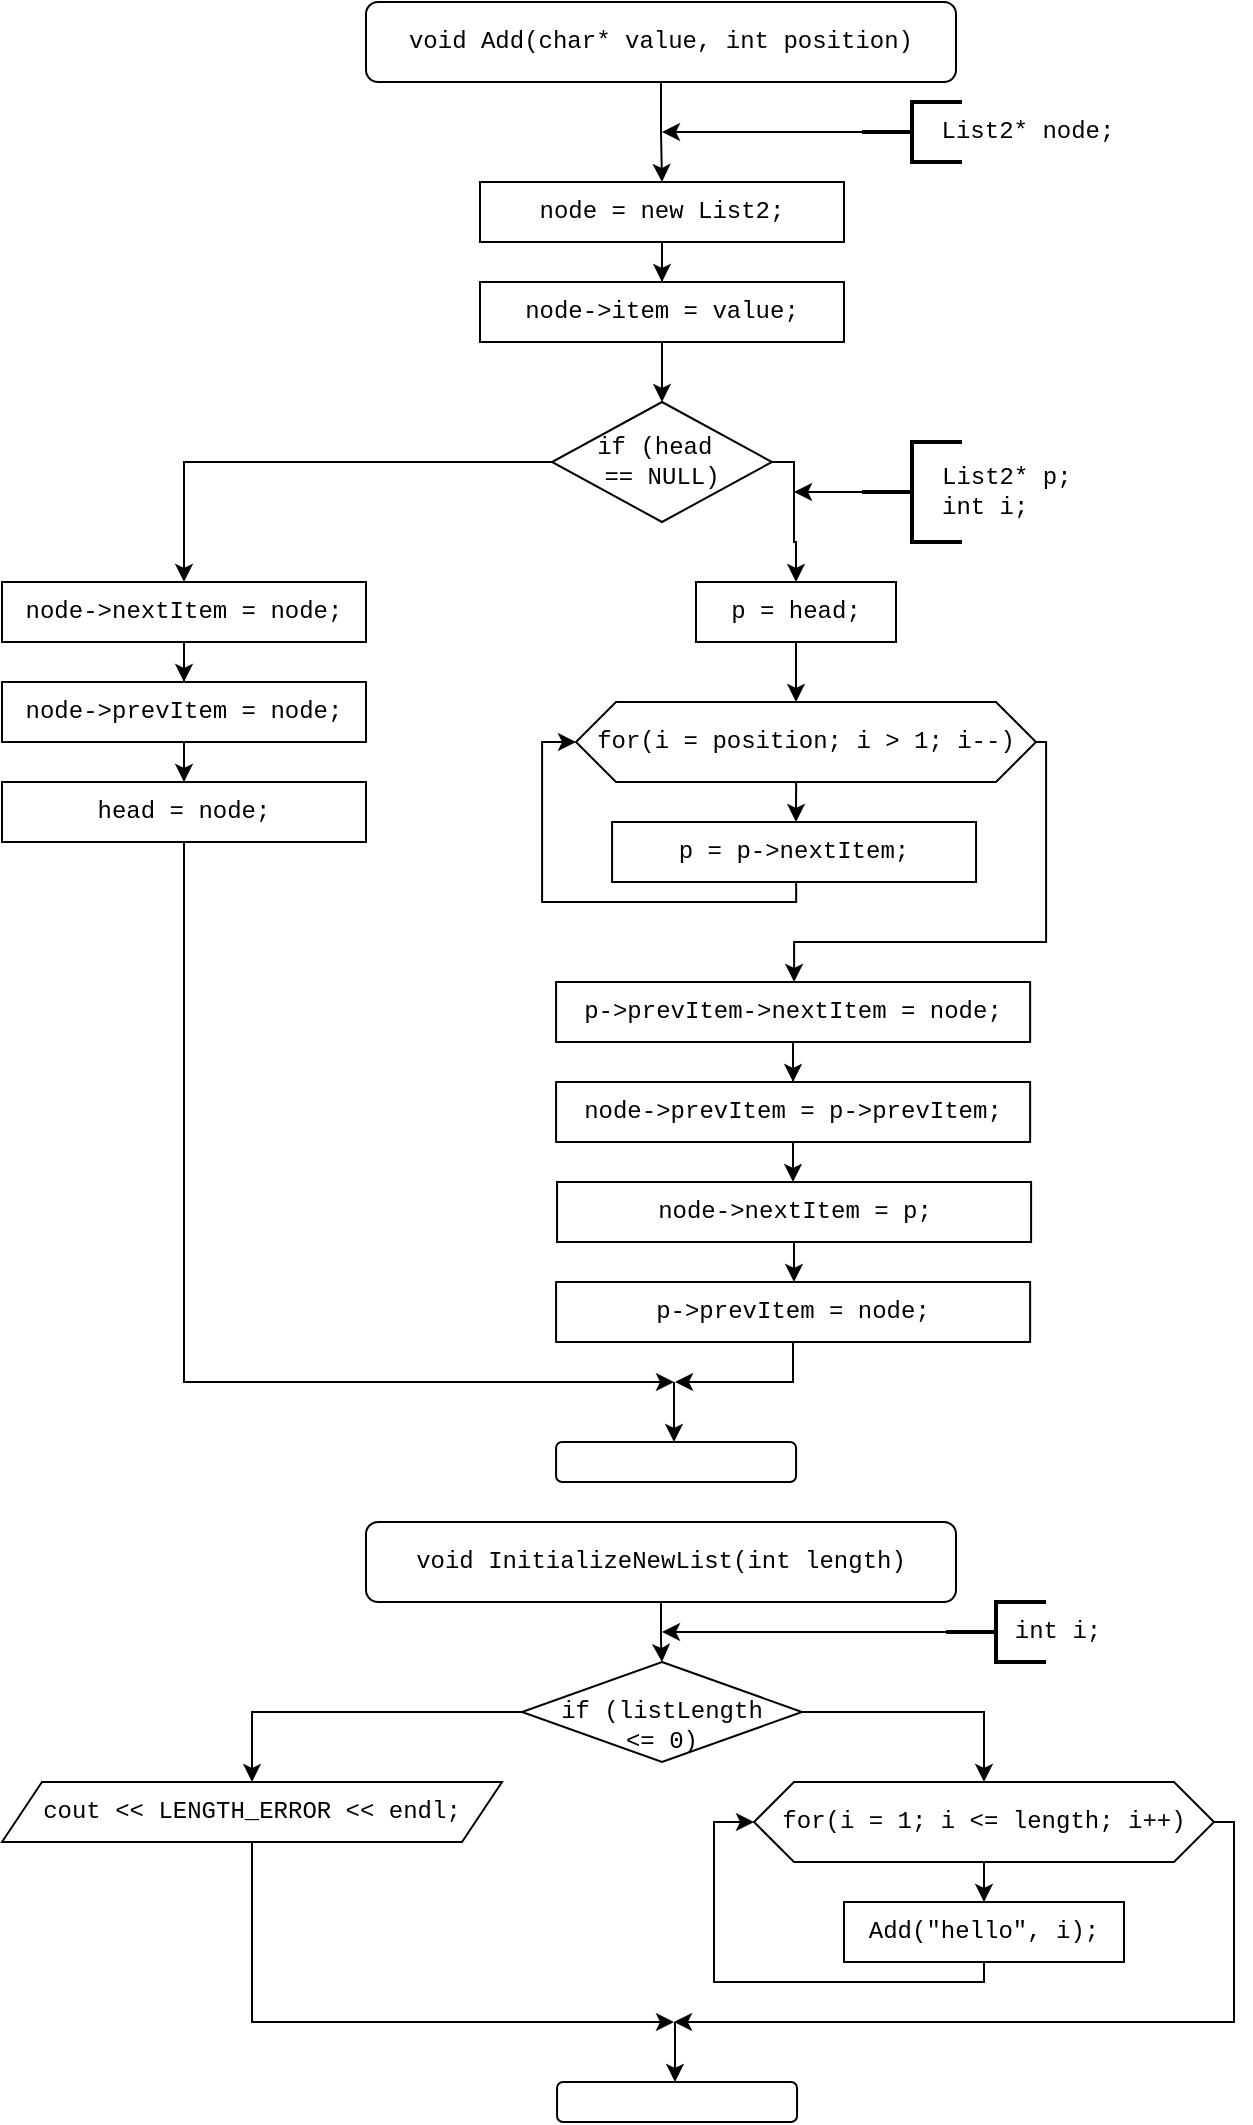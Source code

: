 <mxfile version="14.1.8" type="device"><diagram id="aMQFk-aPU4cL1r8ic6fz" name="Страница 1"><mxGraphModel dx="749" dy="563" grid="1" gridSize="10" guides="1" tooltips="1" connect="1" arrows="1" fold="1" page="1" pageScale="1" pageWidth="827" pageHeight="1169" math="0" shadow="0"><root><mxCell id="0"/><mxCell id="1" parent="0"/><mxCell id="TsA7VqC55482jrlux9cC-2" style="edgeStyle=orthogonalEdgeStyle;rounded=0;orthogonalLoop=1;jettySize=auto;html=1;entryX=0.5;entryY=0;entryDx=0;entryDy=0;" edge="1" parent="1" source="TsA7VqC55482jrlux9cC-1" target="TsA7VqC55482jrlux9cC-7"><mxGeometry relative="1" as="geometry"><mxPoint x="413.5" y="120" as="targetPoint"/></mxGeometry></mxCell><mxCell id="TsA7VqC55482jrlux9cC-1" value="void Add(char* value, int position)" style="rounded=1;whiteSpace=wrap;html=1;fontFamily=Courier New;" vertex="1" parent="1"><mxGeometry x="266" y="30" width="295" height="40" as="geometry"/></mxCell><mxCell id="TsA7VqC55482jrlux9cC-6" style="edgeStyle=orthogonalEdgeStyle;rounded=0;orthogonalLoop=1;jettySize=auto;html=1;fontFamily=Courier New;" edge="1" parent="1" source="TsA7VqC55482jrlux9cC-3"><mxGeometry relative="1" as="geometry"><mxPoint x="414" y="95" as="targetPoint"/></mxGeometry></mxCell><mxCell id="TsA7VqC55482jrlux9cC-3" value="" style="strokeWidth=2;html=1;shape=mxgraph.flowchart.annotation_2;align=left;labelPosition=right;pointerEvents=1;" vertex="1" parent="1"><mxGeometry x="514" y="80" width="50" height="30" as="geometry"/></mxCell><mxCell id="TsA7VqC55482jrlux9cC-4" value="List2* node;" style="text;html=1;strokeColor=none;fillColor=none;align=center;verticalAlign=middle;whiteSpace=wrap;rounded=0;fontFamily=Courier New;" vertex="1" parent="1"><mxGeometry x="544" y="85" width="106" height="20" as="geometry"/></mxCell><mxCell id="TsA7VqC55482jrlux9cC-10" style="edgeStyle=orthogonalEdgeStyle;rounded=0;orthogonalLoop=1;jettySize=auto;html=1;fontFamily=Courier New;" edge="1" parent="1" source="TsA7VqC55482jrlux9cC-7" target="TsA7VqC55482jrlux9cC-9"><mxGeometry relative="1" as="geometry"/></mxCell><mxCell id="TsA7VqC55482jrlux9cC-7" value="node = new List2;" style="rounded=0;whiteSpace=wrap;html=1;fontFamily=Courier New;align=center;" vertex="1" parent="1"><mxGeometry x="323" y="120" width="182" height="30" as="geometry"/></mxCell><mxCell id="TsA7VqC55482jrlux9cC-12" style="edgeStyle=orthogonalEdgeStyle;rounded=0;orthogonalLoop=1;jettySize=auto;html=1;entryX=0.5;entryY=0;entryDx=0;entryDy=0;fontFamily=Courier New;" edge="1" parent="1" source="TsA7VqC55482jrlux9cC-9" target="TsA7VqC55482jrlux9cC-11"><mxGeometry relative="1" as="geometry"/></mxCell><mxCell id="TsA7VqC55482jrlux9cC-9" value="node-&amp;gt;item = value;" style="rounded=0;whiteSpace=wrap;html=1;fontFamily=Courier New;align=center;" vertex="1" parent="1"><mxGeometry x="323" y="170" width="182" height="30" as="geometry"/></mxCell><mxCell id="TsA7VqC55482jrlux9cC-15" style="edgeStyle=orthogonalEdgeStyle;rounded=0;orthogonalLoop=1;jettySize=auto;html=1;entryX=0.5;entryY=0;entryDx=0;entryDy=0;fontFamily=Courier New;" edge="1" parent="1" source="TsA7VqC55482jrlux9cC-11" target="TsA7VqC55482jrlux9cC-13"><mxGeometry relative="1" as="geometry"/></mxCell><mxCell id="TsA7VqC55482jrlux9cC-19" style="edgeStyle=orthogonalEdgeStyle;rounded=0;orthogonalLoop=1;jettySize=auto;html=1;fontFamily=Courier New;entryX=0.5;entryY=0;entryDx=0;entryDy=0;" edge="1" parent="1" source="TsA7VqC55482jrlux9cC-11" target="TsA7VqC55482jrlux9cC-23"><mxGeometry relative="1" as="geometry"><mxPoint x="414" y="320" as="targetPoint"/><Array as="points"><mxPoint x="480" y="260"/><mxPoint x="480" y="300"/><mxPoint x="481" y="300"/></Array></mxGeometry></mxCell><mxCell id="TsA7VqC55482jrlux9cC-11" value="if (head&amp;nbsp;&lt;br&gt;== NULL)" style="rhombus;whiteSpace=wrap;html=1;fontFamily=Courier New;" vertex="1" parent="1"><mxGeometry x="359" y="230" width="110" height="60" as="geometry"/></mxCell><mxCell id="TsA7VqC55482jrlux9cC-16" style="edgeStyle=orthogonalEdgeStyle;rounded=0;orthogonalLoop=1;jettySize=auto;html=1;entryX=0.5;entryY=0;entryDx=0;entryDy=0;fontFamily=Courier New;" edge="1" parent="1" source="TsA7VqC55482jrlux9cC-13" target="TsA7VqC55482jrlux9cC-14"><mxGeometry relative="1" as="geometry"/></mxCell><mxCell id="TsA7VqC55482jrlux9cC-13" value="node-&amp;gt;nextItem = node;" style="rounded=0;whiteSpace=wrap;html=1;fontFamily=Courier New;align=center;" vertex="1" parent="1"><mxGeometry x="84" y="320" width="182" height="30" as="geometry"/></mxCell><mxCell id="TsA7VqC55482jrlux9cC-18" style="edgeStyle=orthogonalEdgeStyle;rounded=0;orthogonalLoop=1;jettySize=auto;html=1;entryX=0.5;entryY=0;entryDx=0;entryDy=0;fontFamily=Courier New;" edge="1" parent="1" source="TsA7VqC55482jrlux9cC-14" target="TsA7VqC55482jrlux9cC-17"><mxGeometry relative="1" as="geometry"/></mxCell><mxCell id="TsA7VqC55482jrlux9cC-14" value="node-&amp;gt;prevItem = node;" style="rounded=0;whiteSpace=wrap;html=1;fontFamily=Courier New;align=center;" vertex="1" parent="1"><mxGeometry x="84" y="370" width="182" height="30" as="geometry"/></mxCell><mxCell id="TsA7VqC55482jrlux9cC-41" style="edgeStyle=orthogonalEdgeStyle;rounded=0;orthogonalLoop=1;jettySize=auto;html=1;fontFamily=Courier New;" edge="1" parent="1" source="TsA7VqC55482jrlux9cC-17"><mxGeometry relative="1" as="geometry"><mxPoint x="420" y="720" as="targetPoint"/><Array as="points"><mxPoint x="175" y="720"/></Array></mxGeometry></mxCell><mxCell id="TsA7VqC55482jrlux9cC-17" value="head = node;" style="rounded=0;whiteSpace=wrap;html=1;fontFamily=Courier New;align=center;" vertex="1" parent="1"><mxGeometry x="84" y="420" width="182" height="30" as="geometry"/></mxCell><mxCell id="TsA7VqC55482jrlux9cC-21" style="edgeStyle=orthogonalEdgeStyle;rounded=0;orthogonalLoop=1;jettySize=auto;html=1;fontFamily=Courier New;" edge="1" parent="1" source="TsA7VqC55482jrlux9cC-20"><mxGeometry relative="1" as="geometry"><mxPoint x="480" y="275" as="targetPoint"/></mxGeometry></mxCell><mxCell id="TsA7VqC55482jrlux9cC-20" value="" style="strokeWidth=2;html=1;shape=mxgraph.flowchart.annotation_2;align=left;labelPosition=right;pointerEvents=1;" vertex="1" parent="1"><mxGeometry x="514" y="250" width="50" height="50" as="geometry"/></mxCell><mxCell id="TsA7VqC55482jrlux9cC-22" value="List2* p;&lt;br&gt;int i;" style="text;html=1;strokeColor=none;fillColor=none;align=left;verticalAlign=middle;whiteSpace=wrap;rounded=0;fontFamily=Courier New;" vertex="1" parent="1"><mxGeometry x="552" y="265" width="90" height="20" as="geometry"/></mxCell><mxCell id="TsA7VqC55482jrlux9cC-26" style="edgeStyle=orthogonalEdgeStyle;rounded=0;orthogonalLoop=1;jettySize=auto;html=1;entryX=0.5;entryY=0;entryDx=0;entryDy=0;fontFamily=Courier New;" edge="1" parent="1" source="TsA7VqC55482jrlux9cC-23"><mxGeometry relative="1" as="geometry"><mxPoint x="481" y="380" as="targetPoint"/></mxGeometry></mxCell><mxCell id="TsA7VqC55482jrlux9cC-23" value="p = head;" style="rounded=0;whiteSpace=wrap;html=1;fontFamily=Courier New;align=center;" vertex="1" parent="1"><mxGeometry x="431" y="320" width="100" height="30" as="geometry"/></mxCell><mxCell id="TsA7VqC55482jrlux9cC-29" style="edgeStyle=orthogonalEdgeStyle;rounded=0;orthogonalLoop=1;jettySize=auto;html=1;entryX=0.5;entryY=0;entryDx=0;entryDy=0;fontFamily=Courier New;" edge="1" parent="1"><mxGeometry relative="1" as="geometry"><mxPoint x="481.064" y="420" as="sourcePoint"/><mxPoint x="481" y="440" as="targetPoint"/></mxGeometry></mxCell><mxCell id="TsA7VqC55482jrlux9cC-31" style="edgeStyle=orthogonalEdgeStyle;rounded=0;orthogonalLoop=1;jettySize=auto;html=1;fontFamily=Courier New;entryX=0.5;entryY=0;entryDx=0;entryDy=0;" edge="1" parent="1" source="TsA7VqC55482jrlux9cC-25" target="TsA7VqC55482jrlux9cC-32"><mxGeometry relative="1" as="geometry"><mxPoint x="486.03" y="520" as="targetPoint"/><Array as="points"><mxPoint x="606.03" y="400"/><mxPoint x="606.03" y="500"/><mxPoint x="480.03" y="500"/><mxPoint x="480.03" y="520"/></Array></mxGeometry></mxCell><mxCell id="TsA7VqC55482jrlux9cC-25" value="for(i = position; i &amp;gt; 1; i--)" style="shape=hexagon;perimeter=hexagonPerimeter2;whiteSpace=wrap;html=1;fixedSize=1;fontFamily=Courier New;" vertex="1" parent="1"><mxGeometry x="371" y="380" width="230" height="40" as="geometry"/></mxCell><mxCell id="TsA7VqC55482jrlux9cC-30" style="edgeStyle=orthogonalEdgeStyle;rounded=0;orthogonalLoop=1;jettySize=auto;html=1;fontFamily=Courier New;entryX=0;entryY=0.5;entryDx=0;entryDy=0;" edge="1" parent="1" target="TsA7VqC55482jrlux9cC-25"><mxGeometry relative="1" as="geometry"><mxPoint x="366" y="400" as="targetPoint"/><mxPoint x="481.064" y="470" as="sourcePoint"/><Array as="points"><mxPoint x="481.03" y="480"/><mxPoint x="354.03" y="480"/><mxPoint x="354.03" y="400"/></Array></mxGeometry></mxCell><mxCell id="TsA7VqC55482jrlux9cC-27" value="p = p-&amp;gt;nextItem;" style="rounded=0;whiteSpace=wrap;html=1;fontFamily=Courier New;align=center;" vertex="1" parent="1"><mxGeometry x="389.03" y="440" width="182" height="30" as="geometry"/></mxCell><mxCell id="TsA7VqC55482jrlux9cC-34" style="edgeStyle=orthogonalEdgeStyle;rounded=0;orthogonalLoop=1;jettySize=auto;html=1;entryX=0.5;entryY=0;entryDx=0;entryDy=0;fontFamily=Courier New;" edge="1" parent="1" source="TsA7VqC55482jrlux9cC-32" target="TsA7VqC55482jrlux9cC-33"><mxGeometry relative="1" as="geometry"/></mxCell><mxCell id="TsA7VqC55482jrlux9cC-32" value="p-&amp;gt;prevItem-&amp;gt;nextItem = node;" style="rounded=0;whiteSpace=wrap;html=1;fontFamily=Courier New;align=center;" vertex="1" parent="1"><mxGeometry x="361.03" y="520" width="237.03" height="30" as="geometry"/></mxCell><mxCell id="TsA7VqC55482jrlux9cC-37" style="edgeStyle=orthogonalEdgeStyle;rounded=0;orthogonalLoop=1;jettySize=auto;html=1;entryX=0.5;entryY=0;entryDx=0;entryDy=0;fontFamily=Courier New;" edge="1" parent="1" source="TsA7VqC55482jrlux9cC-33" target="TsA7VqC55482jrlux9cC-36"><mxGeometry relative="1" as="geometry"/></mxCell><mxCell id="TsA7VqC55482jrlux9cC-33" value="node-&amp;gt;prevItem = p-&amp;gt;prevItem;" style="rounded=0;whiteSpace=wrap;html=1;fontFamily=Courier New;align=center;" vertex="1" parent="1"><mxGeometry x="361.03" y="570" width="237.03" height="30" as="geometry"/></mxCell><mxCell id="TsA7VqC55482jrlux9cC-39" style="edgeStyle=orthogonalEdgeStyle;rounded=0;orthogonalLoop=1;jettySize=auto;html=1;entryX=0.5;entryY=0;entryDx=0;entryDy=0;fontFamily=Courier New;" edge="1" parent="1" source="TsA7VqC55482jrlux9cC-36" target="TsA7VqC55482jrlux9cC-38"><mxGeometry relative="1" as="geometry"/></mxCell><mxCell id="TsA7VqC55482jrlux9cC-36" value="node-&amp;gt;nextItem = p;" style="rounded=0;whiteSpace=wrap;html=1;fontFamily=Courier New;align=center;" vertex="1" parent="1"><mxGeometry x="361.52" y="620" width="237.03" height="30" as="geometry"/></mxCell><mxCell id="TsA7VqC55482jrlux9cC-40" style="edgeStyle=orthogonalEdgeStyle;rounded=0;orthogonalLoop=1;jettySize=auto;html=1;fontFamily=Courier New;" edge="1" parent="1" source="TsA7VqC55482jrlux9cC-38"><mxGeometry relative="1" as="geometry"><mxPoint x="420" y="720" as="targetPoint"/></mxGeometry></mxCell><mxCell id="TsA7VqC55482jrlux9cC-38" value="p-&amp;gt;prevItem = node;" style="rounded=0;whiteSpace=wrap;html=1;fontFamily=Courier New;align=center;" vertex="1" parent="1"><mxGeometry x="361.03" y="670" width="237.03" height="30" as="geometry"/></mxCell><mxCell id="TsA7VqC55482jrlux9cC-42" value="" style="endArrow=classic;html=1;fontFamily=Courier New;" edge="1" parent="1"><mxGeometry width="50" height="50" relative="1" as="geometry"><mxPoint x="420" y="720" as="sourcePoint"/><mxPoint x="420" y="750" as="targetPoint"/></mxGeometry></mxCell><mxCell id="TsA7VqC55482jrlux9cC-43" value="" style="rounded=1;whiteSpace=wrap;html=1;fontFamily=Courier New;align=left;" vertex="1" parent="1"><mxGeometry x="361.03" y="750" width="120" height="20" as="geometry"/></mxCell><mxCell id="TsA7VqC55482jrlux9cC-47" style="edgeStyle=orthogonalEdgeStyle;rounded=0;orthogonalLoop=1;jettySize=auto;html=1;entryX=0.5;entryY=0;entryDx=0;entryDy=0;fontFamily=Courier New;" edge="1" parent="1" source="TsA7VqC55482jrlux9cC-44" target="TsA7VqC55482jrlux9cC-45"><mxGeometry relative="1" as="geometry"/></mxCell><mxCell id="TsA7VqC55482jrlux9cC-44" value="void InitializeNewList(int length)" style="rounded=1;whiteSpace=wrap;html=1;fontFamily=Courier New;" vertex="1" parent="1"><mxGeometry x="266" y="790" width="295" height="40" as="geometry"/></mxCell><mxCell id="TsA7VqC55482jrlux9cC-48" style="edgeStyle=orthogonalEdgeStyle;rounded=0;orthogonalLoop=1;jettySize=auto;html=1;entryX=0.5;entryY=0;entryDx=0;entryDy=0;fontFamily=Courier New;" edge="1" parent="1" source="TsA7VqC55482jrlux9cC-45" target="TsA7VqC55482jrlux9cC-46"><mxGeometry relative="1" as="geometry"><Array as="points"><mxPoint x="209" y="885"/></Array></mxGeometry></mxCell><mxCell id="TsA7VqC55482jrlux9cC-52" style="edgeStyle=orthogonalEdgeStyle;rounded=0;orthogonalLoop=1;jettySize=auto;html=1;entryX=0.5;entryY=0;entryDx=0;entryDy=0;fontFamily=Courier New;" edge="1" parent="1" source="TsA7VqC55482jrlux9cC-45" target="TsA7VqC55482jrlux9cC-51"><mxGeometry relative="1" as="geometry"><Array as="points"><mxPoint x="575" y="885"/></Array></mxGeometry></mxCell><mxCell id="TsA7VqC55482jrlux9cC-45" value="&lt;br&gt;if (listLength&lt;br&gt;&amp;lt;= 0)" style="rhombus;whiteSpace=wrap;html=1;fontFamily=Courier New;" vertex="1" parent="1"><mxGeometry x="344" y="860" width="140" height="50" as="geometry"/></mxCell><mxCell id="TsA7VqC55482jrlux9cC-50" style="edgeStyle=orthogonalEdgeStyle;rounded=0;orthogonalLoop=1;jettySize=auto;html=1;fontFamily=Courier New;" edge="1" parent="1" source="TsA7VqC55482jrlux9cC-46"><mxGeometry relative="1" as="geometry"><mxPoint x="420" y="1040" as="targetPoint"/><Array as="points"><mxPoint x="209" y="1040"/></Array></mxGeometry></mxCell><mxCell id="TsA7VqC55482jrlux9cC-46" value="cout &amp;lt;&amp;lt; LENGTH_ERROR &amp;lt;&amp;lt; endl;" style="shape=parallelogram;perimeter=parallelogramPerimeter;whiteSpace=wrap;html=1;fixedSize=1;fontFamily=Courier New;" vertex="1" parent="1"><mxGeometry x="84" y="920" width="250" height="30" as="geometry"/></mxCell><mxCell id="TsA7VqC55482jrlux9cC-54" style="edgeStyle=orthogonalEdgeStyle;rounded=0;orthogonalLoop=1;jettySize=auto;html=1;fontFamily=Courier New;" edge="1" parent="1" source="TsA7VqC55482jrlux9cC-51" target="TsA7VqC55482jrlux9cC-53"><mxGeometry relative="1" as="geometry"/></mxCell><mxCell id="TsA7VqC55482jrlux9cC-56" style="edgeStyle=orthogonalEdgeStyle;rounded=0;orthogonalLoop=1;jettySize=auto;html=1;fontFamily=Courier New;" edge="1" parent="1" source="TsA7VqC55482jrlux9cC-51"><mxGeometry relative="1" as="geometry"><mxPoint x="420" y="1040" as="targetPoint"/><Array as="points"><mxPoint x="700" y="940"/><mxPoint x="700" y="1040"/></Array></mxGeometry></mxCell><mxCell id="TsA7VqC55482jrlux9cC-51" value="for(i = 1; i &amp;lt;= length; i++)" style="shape=hexagon;perimeter=hexagonPerimeter2;whiteSpace=wrap;html=1;fixedSize=1;fontFamily=Courier New;" vertex="1" parent="1"><mxGeometry x="460" y="920" width="230" height="40" as="geometry"/></mxCell><mxCell id="TsA7VqC55482jrlux9cC-55" style="edgeStyle=orthogonalEdgeStyle;rounded=0;orthogonalLoop=1;jettySize=auto;html=1;fontFamily=Courier New;entryX=0;entryY=0.5;entryDx=0;entryDy=0;" edge="1" parent="1" source="TsA7VqC55482jrlux9cC-53" target="TsA7VqC55482jrlux9cC-51"><mxGeometry relative="1" as="geometry"><mxPoint x="440" y="940" as="targetPoint"/><Array as="points"><mxPoint x="575" y="1020"/><mxPoint x="440" y="1020"/><mxPoint x="440" y="940"/></Array></mxGeometry></mxCell><mxCell id="TsA7VqC55482jrlux9cC-53" value="Add(&quot;hello&quot;, i);" style="rounded=0;whiteSpace=wrap;html=1;fontFamily=Courier New;align=center;" vertex="1" parent="1"><mxGeometry x="505" y="980" width="140" height="30" as="geometry"/></mxCell><mxCell id="TsA7VqC55482jrlux9cC-57" value="" style="endArrow=classic;html=1;fontFamily=Courier New;" edge="1" parent="1"><mxGeometry width="50" height="50" relative="1" as="geometry"><mxPoint x="420.49" y="1040" as="sourcePoint"/><mxPoint x="420.49" y="1070" as="targetPoint"/></mxGeometry></mxCell><mxCell id="TsA7VqC55482jrlux9cC-58" value="" style="rounded=1;whiteSpace=wrap;html=1;fontFamily=Courier New;align=left;" vertex="1" parent="1"><mxGeometry x="361.52" y="1070" width="120" height="20" as="geometry"/></mxCell><mxCell id="TsA7VqC55482jrlux9cC-60" style="edgeStyle=orthogonalEdgeStyle;rounded=0;orthogonalLoop=1;jettySize=auto;html=1;fontFamily=Courier New;" edge="1" parent="1" source="TsA7VqC55482jrlux9cC-59"><mxGeometry relative="1" as="geometry"><mxPoint x="414" y="845" as="targetPoint"/></mxGeometry></mxCell><mxCell id="TsA7VqC55482jrlux9cC-59" value="" style="strokeWidth=2;html=1;shape=mxgraph.flowchart.annotation_2;align=left;labelPosition=right;pointerEvents=1;" vertex="1" parent="1"><mxGeometry x="556" y="830" width="50" height="30" as="geometry"/></mxCell><mxCell id="TsA7VqC55482jrlux9cC-61" value="int i;" style="text;html=1;strokeColor=none;fillColor=none;align=center;verticalAlign=middle;whiteSpace=wrap;rounded=0;fontFamily=Courier New;" vertex="1" parent="1"><mxGeometry x="582" y="835" width="60" height="20" as="geometry"/></mxCell></root></mxGraphModel></diagram></mxfile>